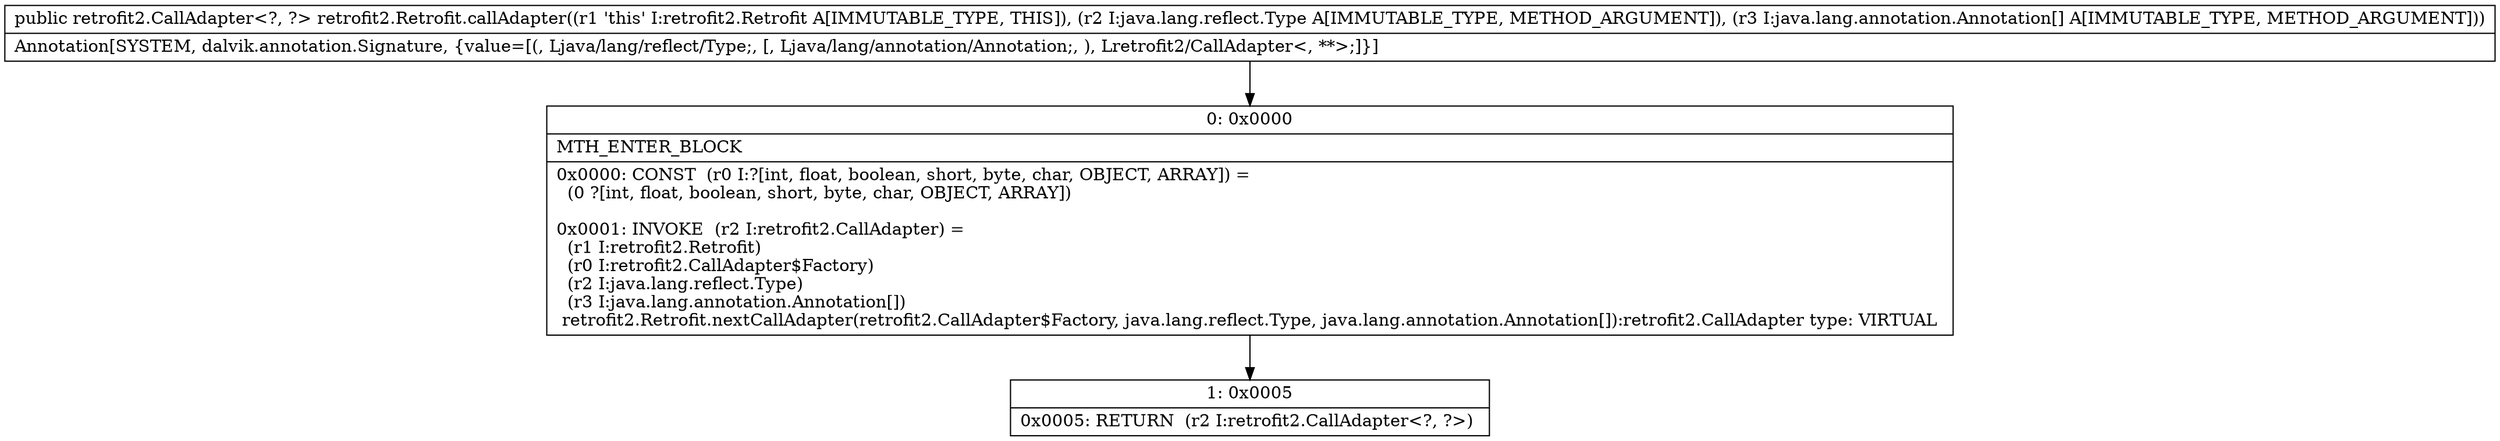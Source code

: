 digraph "CFG forretrofit2.Retrofit.callAdapter(Ljava\/lang\/reflect\/Type;[Ljava\/lang\/annotation\/Annotation;)Lretrofit2\/CallAdapter;" {
Node_0 [shape=record,label="{0\:\ 0x0000|MTH_ENTER_BLOCK\l|0x0000: CONST  (r0 I:?[int, float, boolean, short, byte, char, OBJECT, ARRAY]) = \l  (0 ?[int, float, boolean, short, byte, char, OBJECT, ARRAY])\l \l0x0001: INVOKE  (r2 I:retrofit2.CallAdapter) = \l  (r1 I:retrofit2.Retrofit)\l  (r0 I:retrofit2.CallAdapter$Factory)\l  (r2 I:java.lang.reflect.Type)\l  (r3 I:java.lang.annotation.Annotation[])\l retrofit2.Retrofit.nextCallAdapter(retrofit2.CallAdapter$Factory, java.lang.reflect.Type, java.lang.annotation.Annotation[]):retrofit2.CallAdapter type: VIRTUAL \l}"];
Node_1 [shape=record,label="{1\:\ 0x0005|0x0005: RETURN  (r2 I:retrofit2.CallAdapter\<?, ?\>) \l}"];
MethodNode[shape=record,label="{public retrofit2.CallAdapter\<?, ?\> retrofit2.Retrofit.callAdapter((r1 'this' I:retrofit2.Retrofit A[IMMUTABLE_TYPE, THIS]), (r2 I:java.lang.reflect.Type A[IMMUTABLE_TYPE, METHOD_ARGUMENT]), (r3 I:java.lang.annotation.Annotation[] A[IMMUTABLE_TYPE, METHOD_ARGUMENT]))  | Annotation[SYSTEM, dalvik.annotation.Signature, \{value=[(, Ljava\/lang\/reflect\/Type;, [, Ljava\/lang\/annotation\/Annotation;, ), Lretrofit2\/CallAdapter\<, **\>;]\}]\l}"];
MethodNode -> Node_0;
Node_0 -> Node_1;
}

